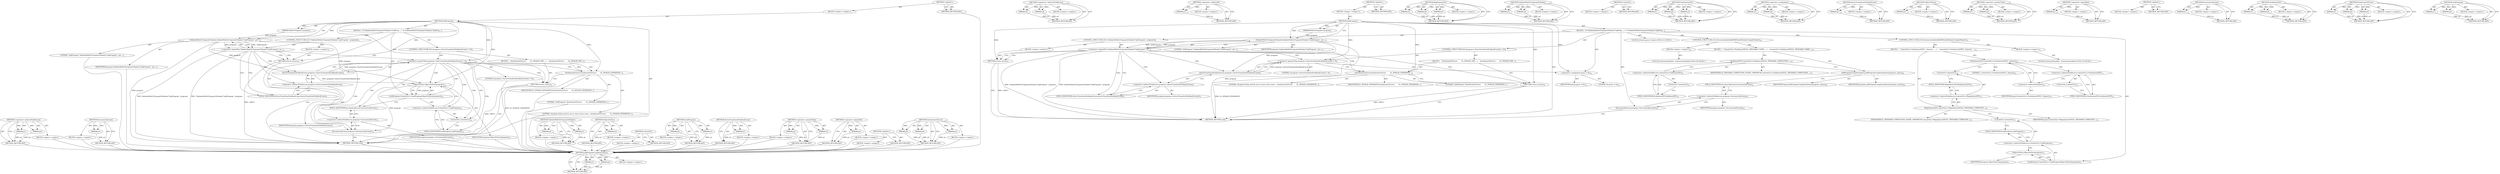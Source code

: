 digraph "LinkProgram" {
vulnerable_82 [label=<(METHOD,&lt;operator&gt;.indirectFieldAccess)>];
vulnerable_83 [label=<(PARAM,p1)>];
vulnerable_84 [label=<(PARAM,p2)>];
vulnerable_85 [label=<(BLOCK,&lt;empty&gt;,&lt;empty&gt;)>];
vulnerable_86 [label=<(METHOD_RETURN,ANY)>];
vulnerable_105 [label=<(METHOD,IncreaseLinkCount)>];
vulnerable_106 [label=<(PARAM,p1)>];
vulnerable_107 [label=<(BLOCK,&lt;empty&gt;,&lt;empty&gt;)>];
vulnerable_108 [label=<(METHOD_RETURN,ANY)>];
vulnerable_6 [label=<(METHOD,&lt;global&gt;)<SUB>1</SUB>>];
vulnerable_7 [label=<(BLOCK,&lt;empty&gt;,&lt;empty&gt;)<SUB>1</SUB>>];
vulnerable_8 [label=<(METHOD,linkProgram)<SUB>1</SUB>>];
vulnerable_9 [label=<(PARAM,WebGLProgram* program)<SUB>1</SUB>>];
vulnerable_10 [label=<(BLOCK,{
  if (!ValidateWebGLProgramOrShader(&quot;linkProg...,{
  if (!ValidateWebGLProgramOrShader(&quot;linkProg...)<SUB>1</SUB>>];
vulnerable_11 [label=<(CONTROL_STRUCTURE,IF,if (!ValidateWebGLProgramOrShader(&quot;linkProgram&quot;, program)))<SUB>2</SUB>>];
vulnerable_12 [label=<(&lt;operator&gt;.logicalNot,!ValidateWebGLProgramOrShader(&quot;linkProgram&quot;, pr...)<SUB>2</SUB>>];
vulnerable_13 [label=<(ValidateWebGLProgramOrShader,ValidateWebGLProgramOrShader(&quot;linkProgram&quot;, pro...)<SUB>2</SUB>>];
vulnerable_14 [label=<(LITERAL,&quot;linkProgram&quot;,ValidateWebGLProgramOrShader(&quot;linkProgram&quot;, pro...)<SUB>2</SUB>>];
vulnerable_15 [label=<(IDENTIFIER,program,ValidateWebGLProgramOrShader(&quot;linkProgram&quot;, pro...)<SUB>2</SUB>>];
vulnerable_16 [label=<(BLOCK,&lt;empty&gt;,&lt;empty&gt;)<SUB>3</SUB>>];
vulnerable_17 [label=<(RETURN,return;,return;)<SUB>3</SUB>>];
vulnerable_18 [label=<(CONTROL_STRUCTURE,IF,if (program-&gt;ActiveTransformFeedbackCount() &gt; 0))<SUB>5</SUB>>];
vulnerable_19 [label=<(&lt;operator&gt;.greaterThan,program-&gt;ActiveTransformFeedbackCount() &gt; 0)<SUB>5</SUB>>];
vulnerable_20 [label=<(ActiveTransformFeedbackCount,program-&gt;ActiveTransformFeedbackCount())<SUB>5</SUB>>];
vulnerable_21 [label=<(&lt;operator&gt;.indirectFieldAccess,program-&gt;ActiveTransformFeedbackCount)<SUB>5</SUB>>];
vulnerable_22 [label=<(IDENTIFIER,program,program-&gt;ActiveTransformFeedbackCount())<SUB>5</SUB>>];
vulnerable_23 [label=<(FIELD_IDENTIFIER,ActiveTransformFeedbackCount,ActiveTransformFeedbackCount)<SUB>5</SUB>>];
vulnerable_24 [label=<(LITERAL,0,program-&gt;ActiveTransformFeedbackCount() &gt; 0)<SUB>5</SUB>>];
vulnerable_25 [label=<(BLOCK,{
    SynthesizeGLError(
        GL_INVALID_OPE...,{
    SynthesizeGLError(
        GL_INVALID_OPE...)<SUB>5</SUB>>];
vulnerable_26 [label=<(SynthesizeGLError,SynthesizeGLError(
        GL_INVALID_OPERATION...)<SUB>6</SUB>>];
vulnerable_27 [label=<(IDENTIFIER,GL_INVALID_OPERATION,SynthesizeGLError(
        GL_INVALID_OPERATION...)<SUB>7</SUB>>];
vulnerable_28 [label=<(LITERAL,&quot;linkProgram&quot;,SynthesizeGLError(
        GL_INVALID_OPERATION...)<SUB>7</SUB>>];
vulnerable_29 [label=<(LITERAL,&quot;program being used by one or more active trans...,SynthesizeGLError(
        GL_INVALID_OPERATION...)<SUB>8</SUB>>];
vulnerable_30 [label=<(RETURN,return;,return;)<SUB>9</SUB>>];
vulnerable_31 [label=<(LinkProgram,ContextGL()-&gt;LinkProgram(ObjectOrZero(program)))<SUB>12</SUB>>];
vulnerable_32 [label=<(&lt;operator&gt;.indirectFieldAccess,ContextGL()-&gt;LinkProgram)<SUB>12</SUB>>];
vulnerable_33 [label=<(ContextGL,ContextGL())<SUB>12</SUB>>];
vulnerable_34 [label=<(FIELD_IDENTIFIER,LinkProgram,LinkProgram)<SUB>12</SUB>>];
vulnerable_35 [label=<(ObjectOrZero,ObjectOrZero(program))<SUB>12</SUB>>];
vulnerable_36 [label=<(IDENTIFIER,program,ObjectOrZero(program))<SUB>12</SUB>>];
vulnerable_37 [label=<(IncreaseLinkCount,program-&gt;IncreaseLinkCount())<SUB>13</SUB>>];
vulnerable_38 [label=<(&lt;operator&gt;.indirectFieldAccess,program-&gt;IncreaseLinkCount)<SUB>13</SUB>>];
vulnerable_39 [label=<(IDENTIFIER,program,program-&gt;IncreaseLinkCount())<SUB>13</SUB>>];
vulnerable_40 [label=<(FIELD_IDENTIFIER,IncreaseLinkCount,IncreaseLinkCount)<SUB>13</SUB>>];
vulnerable_41 [label=<(METHOD_RETURN,void)<SUB>1</SUB>>];
vulnerable_43 [label=<(METHOD_RETURN,ANY)<SUB>1</SUB>>];
vulnerable_68 [label=<(METHOD,ValidateWebGLProgramOrShader)>];
vulnerable_69 [label=<(PARAM,p1)>];
vulnerable_70 [label=<(PARAM,p2)>];
vulnerable_71 [label=<(BLOCK,&lt;empty&gt;,&lt;empty&gt;)>];
vulnerable_72 [label=<(METHOD_RETURN,ANY)>];
vulnerable_101 [label=<(METHOD,ObjectOrZero)>];
vulnerable_102 [label=<(PARAM,p1)>];
vulnerable_103 [label=<(BLOCK,&lt;empty&gt;,&lt;empty&gt;)>];
vulnerable_104 [label=<(METHOD_RETURN,ANY)>];
vulnerable_98 [label=<(METHOD,ContextGL)>];
vulnerable_99 [label=<(BLOCK,&lt;empty&gt;,&lt;empty&gt;)>];
vulnerable_100 [label=<(METHOD_RETURN,ANY)>];
vulnerable_93 [label=<(METHOD,LinkProgram)>];
vulnerable_94 [label=<(PARAM,p1)>];
vulnerable_95 [label=<(PARAM,p2)>];
vulnerable_96 [label=<(BLOCK,&lt;empty&gt;,&lt;empty&gt;)>];
vulnerable_97 [label=<(METHOD_RETURN,ANY)>];
vulnerable_78 [label=<(METHOD,ActiveTransformFeedbackCount)>];
vulnerable_79 [label=<(PARAM,p1)>];
vulnerable_80 [label=<(BLOCK,&lt;empty&gt;,&lt;empty&gt;)>];
vulnerable_81 [label=<(METHOD_RETURN,ANY)>];
vulnerable_73 [label=<(METHOD,&lt;operator&gt;.greaterThan)>];
vulnerable_74 [label=<(PARAM,p1)>];
vulnerable_75 [label=<(PARAM,p2)>];
vulnerable_76 [label=<(BLOCK,&lt;empty&gt;,&lt;empty&gt;)>];
vulnerable_77 [label=<(METHOD_RETURN,ANY)>];
vulnerable_64 [label=<(METHOD,&lt;operator&gt;.logicalNot)>];
vulnerable_65 [label=<(PARAM,p1)>];
vulnerable_66 [label=<(BLOCK,&lt;empty&gt;,&lt;empty&gt;)>];
vulnerable_67 [label=<(METHOD_RETURN,ANY)>];
vulnerable_58 [label=<(METHOD,&lt;global&gt;)<SUB>1</SUB>>];
vulnerable_59 [label=<(BLOCK,&lt;empty&gt;,&lt;empty&gt;)>];
vulnerable_60 [label=<(METHOD_RETURN,ANY)>];
vulnerable_87 [label=<(METHOD,SynthesizeGLError)>];
vulnerable_88 [label=<(PARAM,p1)>];
vulnerable_89 [label=<(PARAM,p2)>];
vulnerable_90 [label=<(PARAM,p3)>];
vulnerable_91 [label=<(BLOCK,&lt;empty&gt;,&lt;empty&gt;)>];
vulnerable_92 [label=<(METHOD_RETURN,ANY)>];
fixed_170 [label=<(METHOD,addProgramCompletionQuery)>];
fixed_171 [label=<(PARAM,p1)>];
fixed_172 [label=<(PARAM,p2)>];
fixed_173 [label=<(BLOCK,&lt;empty&gt;,&lt;empty&gt;)>];
fixed_174 [label=<(METHOD_RETURN,ANY)>];
fixed_121 [label=<(METHOD,&lt;operator&gt;.indirectFieldAccess)>];
fixed_122 [label=<(PARAM,p1)>];
fixed_123 [label=<(PARAM,p2)>];
fixed_124 [label=<(BLOCK,&lt;empty&gt;,&lt;empty&gt;)>];
fixed_125 [label=<(METHOD_RETURN,ANY)>];
fixed_146 [label=<(METHOD,&lt;operator&gt;.addressOf)>];
fixed_147 [label=<(PARAM,p1)>];
fixed_148 [label=<(BLOCK,&lt;empty&gt;,&lt;empty&gt;)>];
fixed_149 [label=<(METHOD_RETURN,ANY)>];
fixed_6 [label=<(METHOD,&lt;global&gt;)<SUB>1</SUB>>];
fixed_7 [label=<(BLOCK,&lt;empty&gt;,&lt;empty&gt;)<SUB>1</SUB>>];
fixed_8 [label=<(METHOD,linkProgram)<SUB>1</SUB>>];
fixed_9 [label=<(PARAM,WebGLProgram* program)<SUB>1</SUB>>];
fixed_10 [label=<(BLOCK,{
  if (!ValidateWebGLProgramOrShader(&quot;linkProg...,{
  if (!ValidateWebGLProgramOrShader(&quot;linkProg...)<SUB>1</SUB>>];
fixed_11 [label=<(CONTROL_STRUCTURE,IF,if (!ValidateWebGLProgramOrShader(&quot;linkProgram&quot;, program)))<SUB>2</SUB>>];
fixed_12 [label=<(&lt;operator&gt;.logicalNot,!ValidateWebGLProgramOrShader(&quot;linkProgram&quot;, pr...)<SUB>2</SUB>>];
fixed_13 [label=<(ValidateWebGLProgramOrShader,ValidateWebGLProgramOrShader(&quot;linkProgram&quot;, pro...)<SUB>2</SUB>>];
fixed_14 [label=<(LITERAL,&quot;linkProgram&quot;,ValidateWebGLProgramOrShader(&quot;linkProgram&quot;, pro...)<SUB>2</SUB>>];
fixed_15 [label=<(IDENTIFIER,program,ValidateWebGLProgramOrShader(&quot;linkProgram&quot;, pro...)<SUB>2</SUB>>];
fixed_16 [label=<(BLOCK,&lt;empty&gt;,&lt;empty&gt;)<SUB>3</SUB>>];
fixed_17 [label=<(RETURN,return;,return;)<SUB>3</SUB>>];
fixed_18 [label=<(CONTROL_STRUCTURE,IF,if (program-&gt;ActiveTransformFeedbackCount() &gt; 0))<SUB>5</SUB>>];
fixed_19 [label=<(&lt;operator&gt;.greaterThan,program-&gt;ActiveTransformFeedbackCount() &gt; 0)<SUB>5</SUB>>];
fixed_20 [label=<(ActiveTransformFeedbackCount,program-&gt;ActiveTransformFeedbackCount())<SUB>5</SUB>>];
fixed_21 [label=<(&lt;operator&gt;.indirectFieldAccess,program-&gt;ActiveTransformFeedbackCount)<SUB>5</SUB>>];
fixed_22 [label=<(IDENTIFIER,program,program-&gt;ActiveTransformFeedbackCount())<SUB>5</SUB>>];
fixed_23 [label=<(FIELD_IDENTIFIER,ActiveTransformFeedbackCount,ActiveTransformFeedbackCount)<SUB>5</SUB>>];
fixed_24 [label=<(LITERAL,0,program-&gt;ActiveTransformFeedbackCount() &gt; 0)<SUB>5</SUB>>];
fixed_25 [label=<(BLOCK,{
    SynthesizeGLError(
        GL_INVALID_OPE...,{
    SynthesizeGLError(
        GL_INVALID_OPE...)<SUB>5</SUB>>];
fixed_26 [label=<(SynthesizeGLError,SynthesizeGLError(
        GL_INVALID_OPERATION...)<SUB>6</SUB>>];
fixed_27 [label=<(IDENTIFIER,GL_INVALID_OPERATION,SynthesizeGLError(
        GL_INVALID_OPERATION...)<SUB>7</SUB>>];
fixed_28 [label=<(LITERAL,&quot;linkProgram&quot;,SynthesizeGLError(
        GL_INVALID_OPERATION...)<SUB>7</SUB>>];
fixed_29 [label=<(LITERAL,&quot;program being used by one or more active trans...,SynthesizeGLError(
        GL_INVALID_OPERATION...)<SUB>8</SUB>>];
fixed_30 [label=<(RETURN,return;,return;)<SUB>9</SUB>>];
fixed_31 [label="<(LOCAL,GLuint query: GLuint)<SUB>12</SUB>>"];
fixed_32 [label=<(&lt;operator&gt;.assignment,query = 0u)<SUB>12</SUB>>];
fixed_33 [label=<(IDENTIFIER,query,query = 0u)<SUB>12</SUB>>];
fixed_34 [label=<(LITERAL,0u,query = 0u)<SUB>12</SUB>>];
fixed_35 [label=<(CONTROL_STRUCTURE,IF,if (ExtensionEnabled(kKHRParallelShaderCompileName)))<SUB>13</SUB>>];
fixed_36 [label=<(BLOCK,&lt;empty&gt;,&lt;empty&gt;)<SUB>13</SUB>>];
fixed_37 [label="<(LOCAL,ExtensionEnabled : ExtensionEnabled)<SUB>13</SUB>>"];
fixed_38 [label=<(BLOCK,{
    ContextGL()-&gt;GenQueriesEXT(1, &amp;query);
  ...,{
    ContextGL()-&gt;GenQueriesEXT(1, &amp;query);
  ...)<SUB>13</SUB>>];
fixed_39 [label=<(GenQueriesEXT,ContextGL()-&gt;GenQueriesEXT(1, &amp;query))<SUB>14</SUB>>];
fixed_40 [label=<(&lt;operator&gt;.indirectFieldAccess,ContextGL()-&gt;GenQueriesEXT)<SUB>14</SUB>>];
fixed_41 [label=<(ContextGL,ContextGL())<SUB>14</SUB>>];
fixed_42 [label=<(FIELD_IDENTIFIER,GenQueriesEXT,GenQueriesEXT)<SUB>14</SUB>>];
fixed_43 [label=<(LITERAL,1,ContextGL()-&gt;GenQueriesEXT(1, &amp;query))<SUB>14</SUB>>];
fixed_44 [label=<(&lt;operator&gt;.addressOf,&amp;query)<SUB>14</SUB>>];
fixed_45 [label=<(IDENTIFIER,query,ContextGL()-&gt;GenQueriesEXT(1, &amp;query))<SUB>14</SUB>>];
fixed_46 [label=<(BeginQueryEXT,ContextGL()-&gt;BeginQueryEXT(GL_PROGRAM_COMPLETIO...)<SUB>15</SUB>>];
fixed_47 [label=<(&lt;operator&gt;.indirectFieldAccess,ContextGL()-&gt;BeginQueryEXT)<SUB>15</SUB>>];
fixed_48 [label=<(ContextGL,ContextGL())<SUB>15</SUB>>];
fixed_49 [label=<(FIELD_IDENTIFIER,BeginQueryEXT,BeginQueryEXT)<SUB>15</SUB>>];
fixed_50 [label=<(IDENTIFIER,GL_PROGRAM_COMPLETION_QUERY_CHROMIUM,ContextGL()-&gt;BeginQueryEXT(GL_PROGRAM_COMPLETIO...)<SUB>15</SUB>>];
fixed_51 [label=<(IDENTIFIER,query,ContextGL()-&gt;BeginQueryEXT(GL_PROGRAM_COMPLETIO...)<SUB>15</SUB>>];
fixed_52 [label=<(LinkProgram,ContextGL()-&gt;LinkProgram(ObjectOrZero(program)))<SUB>17</SUB>>];
fixed_53 [label=<(&lt;operator&gt;.indirectFieldAccess,ContextGL()-&gt;LinkProgram)<SUB>17</SUB>>];
fixed_54 [label=<(ContextGL,ContextGL())<SUB>17</SUB>>];
fixed_55 [label=<(FIELD_IDENTIFIER,LinkProgram,LinkProgram)<SUB>17</SUB>>];
fixed_56 [label=<(ObjectOrZero,ObjectOrZero(program))<SUB>17</SUB>>];
fixed_57 [label=<(IDENTIFIER,program,ObjectOrZero(program))<SUB>17</SUB>>];
fixed_58 [label=<(CONTROL_STRUCTURE,IF,if (ExtensionEnabled(kKHRParallelShaderCompileName)))<SUB>18</SUB>>];
fixed_59 [label=<(BLOCK,&lt;empty&gt;,&lt;empty&gt;)<SUB>18</SUB>>];
fixed_60 [label="<(LOCAL,ExtensionEnabled : ExtensionEnabled)<SUB>18</SUB>>"];
fixed_61 [label=<(BLOCK,{
    ContextGL()-&gt;EndQueryEXT(GL_PROGRAM_COMPL...,{
    ContextGL()-&gt;EndQueryEXT(GL_PROGRAM_COMPL...)<SUB>18</SUB>>];
fixed_62 [label=<(EndQueryEXT,ContextGL()-&gt;EndQueryEXT(GL_PROGRAM_COMPLETION_...)<SUB>19</SUB>>];
fixed_63 [label=<(&lt;operator&gt;.indirectFieldAccess,ContextGL()-&gt;EndQueryEXT)<SUB>19</SUB>>];
fixed_64 [label=<(ContextGL,ContextGL())<SUB>19</SUB>>];
fixed_65 [label=<(FIELD_IDENTIFIER,EndQueryEXT,EndQueryEXT)<SUB>19</SUB>>];
fixed_66 [label=<(IDENTIFIER,GL_PROGRAM_COMPLETION_QUERY_CHROMIUM,ContextGL()-&gt;EndQueryEXT(GL_PROGRAM_COMPLETION_...)<SUB>19</SUB>>];
fixed_67 [label=<(addProgramCompletionQuery,addProgramCompletionQuery(program, query))<SUB>20</SUB>>];
fixed_68 [label=<(IDENTIFIER,program,addProgramCompletionQuery(program, query))<SUB>20</SUB>>];
fixed_69 [label=<(IDENTIFIER,query,addProgramCompletionQuery(program, query))<SUB>20</SUB>>];
fixed_70 [label=<(IncreaseLinkCount,program-&gt;IncreaseLinkCount())<SUB>23</SUB>>];
fixed_71 [label=<(&lt;operator&gt;.indirectFieldAccess,program-&gt;IncreaseLinkCount)<SUB>23</SUB>>];
fixed_72 [label=<(IDENTIFIER,program,program-&gt;IncreaseLinkCount())<SUB>23</SUB>>];
fixed_73 [label=<(FIELD_IDENTIFIER,IncreaseLinkCount,IncreaseLinkCount)<SUB>23</SUB>>];
fixed_74 [label=<(METHOD_RETURN,void)<SUB>1</SUB>>];
fixed_76 [label=<(METHOD_RETURN,ANY)<SUB>1</SUB>>];
fixed_150 [label=<(METHOD,BeginQueryEXT)>];
fixed_151 [label=<(PARAM,p1)>];
fixed_152 [label=<(PARAM,p2)>];
fixed_153 [label=<(PARAM,p3)>];
fixed_154 [label=<(BLOCK,&lt;empty&gt;,&lt;empty&gt;)>];
fixed_155 [label=<(METHOD_RETURN,ANY)>];
fixed_107 [label=<(METHOD,ValidateWebGLProgramOrShader)>];
fixed_108 [label=<(PARAM,p1)>];
fixed_109 [label=<(PARAM,p2)>];
fixed_110 [label=<(BLOCK,&lt;empty&gt;,&lt;empty&gt;)>];
fixed_111 [label=<(METHOD_RETURN,ANY)>];
fixed_143 [label=<(METHOD,ContextGL)>];
fixed_144 [label=<(BLOCK,&lt;empty&gt;,&lt;empty&gt;)>];
fixed_145 [label=<(METHOD_RETURN,ANY)>];
fixed_137 [label=<(METHOD,GenQueriesEXT)>];
fixed_138 [label=<(PARAM,p1)>];
fixed_139 [label=<(PARAM,p2)>];
fixed_140 [label=<(PARAM,p3)>];
fixed_141 [label=<(BLOCK,&lt;empty&gt;,&lt;empty&gt;)>];
fixed_142 [label=<(METHOD_RETURN,ANY)>];
fixed_132 [label=<(METHOD,&lt;operator&gt;.assignment)>];
fixed_133 [label=<(PARAM,p1)>];
fixed_134 [label=<(PARAM,p2)>];
fixed_135 [label=<(BLOCK,&lt;empty&gt;,&lt;empty&gt;)>];
fixed_136 [label=<(METHOD_RETURN,ANY)>];
fixed_117 [label=<(METHOD,ActiveTransformFeedbackCount)>];
fixed_118 [label=<(PARAM,p1)>];
fixed_119 [label=<(BLOCK,&lt;empty&gt;,&lt;empty&gt;)>];
fixed_120 [label=<(METHOD_RETURN,ANY)>];
fixed_161 [label=<(METHOD,ObjectOrZero)>];
fixed_162 [label=<(PARAM,p1)>];
fixed_163 [label=<(BLOCK,&lt;empty&gt;,&lt;empty&gt;)>];
fixed_164 [label=<(METHOD_RETURN,ANY)>];
fixed_112 [label=<(METHOD,&lt;operator&gt;.greaterThan)>];
fixed_113 [label=<(PARAM,p1)>];
fixed_114 [label=<(PARAM,p2)>];
fixed_115 [label=<(BLOCK,&lt;empty&gt;,&lt;empty&gt;)>];
fixed_116 [label=<(METHOD_RETURN,ANY)>];
fixed_103 [label=<(METHOD,&lt;operator&gt;.logicalNot)>];
fixed_104 [label=<(PARAM,p1)>];
fixed_105 [label=<(BLOCK,&lt;empty&gt;,&lt;empty&gt;)>];
fixed_106 [label=<(METHOD_RETURN,ANY)>];
fixed_97 [label=<(METHOD,&lt;global&gt;)<SUB>1</SUB>>];
fixed_98 [label=<(BLOCK,&lt;empty&gt;,&lt;empty&gt;)>];
fixed_99 [label=<(METHOD_RETURN,ANY)>];
fixed_175 [label=<(METHOD,IncreaseLinkCount)>];
fixed_176 [label=<(PARAM,p1)>];
fixed_177 [label=<(BLOCK,&lt;empty&gt;,&lt;empty&gt;)>];
fixed_178 [label=<(METHOD_RETURN,ANY)>];
fixed_165 [label=<(METHOD,EndQueryEXT)>];
fixed_166 [label=<(PARAM,p1)>];
fixed_167 [label=<(PARAM,p2)>];
fixed_168 [label=<(BLOCK,&lt;empty&gt;,&lt;empty&gt;)>];
fixed_169 [label=<(METHOD_RETURN,ANY)>];
fixed_126 [label=<(METHOD,SynthesizeGLError)>];
fixed_127 [label=<(PARAM,p1)>];
fixed_128 [label=<(PARAM,p2)>];
fixed_129 [label=<(PARAM,p3)>];
fixed_130 [label=<(BLOCK,&lt;empty&gt;,&lt;empty&gt;)>];
fixed_131 [label=<(METHOD_RETURN,ANY)>];
fixed_156 [label=<(METHOD,LinkProgram)>];
fixed_157 [label=<(PARAM,p1)>];
fixed_158 [label=<(PARAM,p2)>];
fixed_159 [label=<(BLOCK,&lt;empty&gt;,&lt;empty&gt;)>];
fixed_160 [label=<(METHOD_RETURN,ANY)>];
vulnerable_82 -> vulnerable_83  [key=0, label="AST: "];
vulnerable_82 -> vulnerable_83  [key=1, label="DDG: "];
vulnerable_82 -> vulnerable_85  [key=0, label="AST: "];
vulnerable_82 -> vulnerable_84  [key=0, label="AST: "];
vulnerable_82 -> vulnerable_84  [key=1, label="DDG: "];
vulnerable_82 -> vulnerable_86  [key=0, label="AST: "];
vulnerable_82 -> vulnerable_86  [key=1, label="CFG: "];
vulnerable_83 -> vulnerable_86  [key=0, label="DDG: p1"];
vulnerable_84 -> vulnerable_86  [key=0, label="DDG: p2"];
vulnerable_85 -> fixed_170  [key=0];
vulnerable_86 -> fixed_170  [key=0];
vulnerable_105 -> vulnerable_106  [key=0, label="AST: "];
vulnerable_105 -> vulnerable_106  [key=1, label="DDG: "];
vulnerable_105 -> vulnerable_107  [key=0, label="AST: "];
vulnerable_105 -> vulnerable_108  [key=0, label="AST: "];
vulnerable_105 -> vulnerable_108  [key=1, label="CFG: "];
vulnerable_106 -> vulnerable_108  [key=0, label="DDG: p1"];
vulnerable_107 -> fixed_170  [key=0];
vulnerable_108 -> fixed_170  [key=0];
vulnerable_6 -> vulnerable_7  [key=0, label="AST: "];
vulnerable_6 -> vulnerable_43  [key=0, label="AST: "];
vulnerable_6 -> vulnerable_43  [key=1, label="CFG: "];
vulnerable_7 -> vulnerable_8  [key=0, label="AST: "];
vulnerable_8 -> vulnerable_9  [key=0, label="AST: "];
vulnerable_8 -> vulnerable_9  [key=1, label="DDG: "];
vulnerable_8 -> vulnerable_10  [key=0, label="AST: "];
vulnerable_8 -> vulnerable_41  [key=0, label="AST: "];
vulnerable_8 -> vulnerable_13  [key=0, label="CFG: "];
vulnerable_8 -> vulnerable_13  [key=1, label="DDG: "];
vulnerable_8 -> vulnerable_17  [key=0, label="DDG: "];
vulnerable_8 -> vulnerable_19  [key=0, label="DDG: "];
vulnerable_8 -> vulnerable_30  [key=0, label="DDG: "];
vulnerable_8 -> vulnerable_35  [key=0, label="DDG: "];
vulnerable_8 -> vulnerable_26  [key=0, label="DDG: "];
vulnerable_9 -> vulnerable_13  [key=0, label="DDG: program"];
vulnerable_10 -> vulnerable_11  [key=0, label="AST: "];
vulnerable_10 -> vulnerable_18  [key=0, label="AST: "];
vulnerable_10 -> vulnerable_31  [key=0, label="AST: "];
vulnerable_10 -> vulnerable_37  [key=0, label="AST: "];
vulnerable_11 -> vulnerable_12  [key=0, label="AST: "];
vulnerable_11 -> vulnerable_16  [key=0, label="AST: "];
vulnerable_12 -> vulnerable_13  [key=0, label="AST: "];
vulnerable_12 -> vulnerable_17  [key=0, label="CFG: "];
vulnerable_12 -> vulnerable_17  [key=1, label="CDG: "];
vulnerable_12 -> vulnerable_23  [key=0, label="CFG: "];
vulnerable_12 -> vulnerable_23  [key=1, label="CDG: "];
vulnerable_12 -> vulnerable_41  [key=0, label="DDG: ValidateWebGLProgramOrShader(&quot;linkProgram&quot;, program)"];
vulnerable_12 -> vulnerable_41  [key=1, label="DDG: !ValidateWebGLProgramOrShader(&quot;linkProgram&quot;, program)"];
vulnerable_12 -> vulnerable_21  [key=0, label="CDG: "];
vulnerable_12 -> vulnerable_19  [key=0, label="CDG: "];
vulnerable_12 -> vulnerable_20  [key=0, label="CDG: "];
vulnerable_13 -> vulnerable_14  [key=0, label="AST: "];
vulnerable_13 -> vulnerable_15  [key=0, label="AST: "];
vulnerable_13 -> vulnerable_12  [key=0, label="CFG: "];
vulnerable_13 -> vulnerable_12  [key=1, label="DDG: &quot;linkProgram&quot;"];
vulnerable_13 -> vulnerable_12  [key=2, label="DDG: program"];
vulnerable_13 -> vulnerable_41  [key=0, label="DDG: program"];
vulnerable_13 -> vulnerable_35  [key=0, label="DDG: program"];
vulnerable_13 -> vulnerable_20  [key=0, label="DDG: program"];
vulnerable_14 -> fixed_170  [key=0];
vulnerable_15 -> fixed_170  [key=0];
vulnerable_16 -> vulnerable_17  [key=0, label="AST: "];
vulnerable_17 -> vulnerable_41  [key=0, label="CFG: "];
vulnerable_17 -> vulnerable_41  [key=1, label="DDG: &lt;RET&gt;"];
vulnerable_18 -> vulnerable_19  [key=0, label="AST: "];
vulnerable_18 -> vulnerable_25  [key=0, label="AST: "];
vulnerable_19 -> vulnerable_20  [key=0, label="AST: "];
vulnerable_19 -> vulnerable_24  [key=0, label="AST: "];
vulnerable_19 -> vulnerable_33  [key=0, label="CFG: "];
vulnerable_19 -> vulnerable_33  [key=1, label="CDG: "];
vulnerable_19 -> vulnerable_26  [key=0, label="CFG: "];
vulnerable_19 -> vulnerable_26  [key=1, label="CDG: "];
vulnerable_19 -> vulnerable_40  [key=0, label="CDG: "];
vulnerable_19 -> vulnerable_30  [key=0, label="CDG: "];
vulnerable_19 -> vulnerable_34  [key=0, label="CDG: "];
vulnerable_19 -> vulnerable_32  [key=0, label="CDG: "];
vulnerable_19 -> vulnerable_35  [key=0, label="CDG: "];
vulnerable_19 -> vulnerable_37  [key=0, label="CDG: "];
vulnerable_19 -> vulnerable_38  [key=0, label="CDG: "];
vulnerable_19 -> vulnerable_31  [key=0, label="CDG: "];
vulnerable_20 -> vulnerable_21  [key=0, label="AST: "];
vulnerable_20 -> vulnerable_19  [key=0, label="CFG: "];
vulnerable_20 -> vulnerable_19  [key=1, label="DDG: program-&gt;ActiveTransformFeedbackCount"];
vulnerable_20 -> vulnerable_35  [key=0, label="DDG: program-&gt;ActiveTransformFeedbackCount"];
vulnerable_21 -> vulnerable_22  [key=0, label="AST: "];
vulnerable_21 -> vulnerable_23  [key=0, label="AST: "];
vulnerable_21 -> vulnerable_20  [key=0, label="CFG: "];
vulnerable_22 -> fixed_170  [key=0];
vulnerable_23 -> vulnerable_21  [key=0, label="CFG: "];
vulnerable_24 -> fixed_170  [key=0];
vulnerable_25 -> vulnerable_26  [key=0, label="AST: "];
vulnerable_25 -> vulnerable_30  [key=0, label="AST: "];
vulnerable_26 -> vulnerable_27  [key=0, label="AST: "];
vulnerable_26 -> vulnerable_28  [key=0, label="AST: "];
vulnerable_26 -> vulnerable_29  [key=0, label="AST: "];
vulnerable_26 -> vulnerable_30  [key=0, label="CFG: "];
vulnerable_26 -> vulnerable_41  [key=0, label="DDG: GL_INVALID_OPERATION"];
vulnerable_27 -> fixed_170  [key=0];
vulnerable_28 -> fixed_170  [key=0];
vulnerable_29 -> fixed_170  [key=0];
vulnerable_30 -> vulnerable_41  [key=0, label="CFG: "];
vulnerable_30 -> vulnerable_41  [key=1, label="DDG: &lt;RET&gt;"];
vulnerable_31 -> vulnerable_32  [key=0, label="AST: "];
vulnerable_31 -> vulnerable_35  [key=0, label="AST: "];
vulnerable_31 -> vulnerable_40  [key=0, label="CFG: "];
vulnerable_32 -> vulnerable_33  [key=0, label="AST: "];
vulnerable_32 -> vulnerable_34  [key=0, label="AST: "];
vulnerable_32 -> vulnerable_35  [key=0, label="CFG: "];
vulnerable_33 -> vulnerable_34  [key=0, label="CFG: "];
vulnerable_34 -> vulnerable_32  [key=0, label="CFG: "];
vulnerable_35 -> vulnerable_36  [key=0, label="AST: "];
vulnerable_35 -> vulnerable_31  [key=0, label="CFG: "];
vulnerable_35 -> vulnerable_31  [key=1, label="DDG: program"];
vulnerable_35 -> vulnerable_37  [key=0, label="DDG: program"];
vulnerable_36 -> fixed_170  [key=0];
vulnerable_37 -> vulnerable_38  [key=0, label="AST: "];
vulnerable_37 -> vulnerable_41  [key=0, label="CFG: "];
vulnerable_38 -> vulnerable_39  [key=0, label="AST: "];
vulnerable_38 -> vulnerable_40  [key=0, label="AST: "];
vulnerable_38 -> vulnerable_37  [key=0, label="CFG: "];
vulnerable_39 -> fixed_170  [key=0];
vulnerable_40 -> vulnerable_38  [key=0, label="CFG: "];
vulnerable_41 -> fixed_170  [key=0];
vulnerable_43 -> fixed_170  [key=0];
vulnerable_68 -> vulnerable_69  [key=0, label="AST: "];
vulnerable_68 -> vulnerable_69  [key=1, label="DDG: "];
vulnerable_68 -> vulnerable_71  [key=0, label="AST: "];
vulnerable_68 -> vulnerable_70  [key=0, label="AST: "];
vulnerable_68 -> vulnerable_70  [key=1, label="DDG: "];
vulnerable_68 -> vulnerable_72  [key=0, label="AST: "];
vulnerable_68 -> vulnerable_72  [key=1, label="CFG: "];
vulnerable_69 -> vulnerable_72  [key=0, label="DDG: p1"];
vulnerable_70 -> vulnerable_72  [key=0, label="DDG: p2"];
vulnerable_71 -> fixed_170  [key=0];
vulnerable_72 -> fixed_170  [key=0];
vulnerable_101 -> vulnerable_102  [key=0, label="AST: "];
vulnerable_101 -> vulnerable_102  [key=1, label="DDG: "];
vulnerable_101 -> vulnerable_103  [key=0, label="AST: "];
vulnerable_101 -> vulnerable_104  [key=0, label="AST: "];
vulnerable_101 -> vulnerable_104  [key=1, label="CFG: "];
vulnerable_102 -> vulnerable_104  [key=0, label="DDG: p1"];
vulnerable_103 -> fixed_170  [key=0];
vulnerable_104 -> fixed_170  [key=0];
vulnerable_98 -> vulnerable_99  [key=0, label="AST: "];
vulnerable_98 -> vulnerable_100  [key=0, label="AST: "];
vulnerable_98 -> vulnerable_100  [key=1, label="CFG: "];
vulnerable_99 -> fixed_170  [key=0];
vulnerable_100 -> fixed_170  [key=0];
vulnerable_93 -> vulnerable_94  [key=0, label="AST: "];
vulnerable_93 -> vulnerable_94  [key=1, label="DDG: "];
vulnerable_93 -> vulnerable_96  [key=0, label="AST: "];
vulnerable_93 -> vulnerable_95  [key=0, label="AST: "];
vulnerable_93 -> vulnerable_95  [key=1, label="DDG: "];
vulnerable_93 -> vulnerable_97  [key=0, label="AST: "];
vulnerable_93 -> vulnerable_97  [key=1, label="CFG: "];
vulnerable_94 -> vulnerable_97  [key=0, label="DDG: p1"];
vulnerable_95 -> vulnerable_97  [key=0, label="DDG: p2"];
vulnerable_96 -> fixed_170  [key=0];
vulnerable_97 -> fixed_170  [key=0];
vulnerable_78 -> vulnerable_79  [key=0, label="AST: "];
vulnerable_78 -> vulnerable_79  [key=1, label="DDG: "];
vulnerable_78 -> vulnerable_80  [key=0, label="AST: "];
vulnerable_78 -> vulnerable_81  [key=0, label="AST: "];
vulnerable_78 -> vulnerable_81  [key=1, label="CFG: "];
vulnerable_79 -> vulnerable_81  [key=0, label="DDG: p1"];
vulnerable_80 -> fixed_170  [key=0];
vulnerable_81 -> fixed_170  [key=0];
vulnerable_73 -> vulnerable_74  [key=0, label="AST: "];
vulnerable_73 -> vulnerable_74  [key=1, label="DDG: "];
vulnerable_73 -> vulnerable_76  [key=0, label="AST: "];
vulnerable_73 -> vulnerable_75  [key=0, label="AST: "];
vulnerable_73 -> vulnerable_75  [key=1, label="DDG: "];
vulnerable_73 -> vulnerable_77  [key=0, label="AST: "];
vulnerable_73 -> vulnerable_77  [key=1, label="CFG: "];
vulnerable_74 -> vulnerable_77  [key=0, label="DDG: p1"];
vulnerable_75 -> vulnerable_77  [key=0, label="DDG: p2"];
vulnerable_76 -> fixed_170  [key=0];
vulnerable_77 -> fixed_170  [key=0];
vulnerable_64 -> vulnerable_65  [key=0, label="AST: "];
vulnerable_64 -> vulnerable_65  [key=1, label="DDG: "];
vulnerable_64 -> vulnerable_66  [key=0, label="AST: "];
vulnerable_64 -> vulnerable_67  [key=0, label="AST: "];
vulnerable_64 -> vulnerable_67  [key=1, label="CFG: "];
vulnerable_65 -> vulnerable_67  [key=0, label="DDG: p1"];
vulnerable_66 -> fixed_170  [key=0];
vulnerable_67 -> fixed_170  [key=0];
vulnerable_58 -> vulnerable_59  [key=0, label="AST: "];
vulnerable_58 -> vulnerable_60  [key=0, label="AST: "];
vulnerable_58 -> vulnerable_60  [key=1, label="CFG: "];
vulnerable_59 -> fixed_170  [key=0];
vulnerable_60 -> fixed_170  [key=0];
vulnerable_87 -> vulnerable_88  [key=0, label="AST: "];
vulnerable_87 -> vulnerable_88  [key=1, label="DDG: "];
vulnerable_87 -> vulnerable_91  [key=0, label="AST: "];
vulnerable_87 -> vulnerable_89  [key=0, label="AST: "];
vulnerable_87 -> vulnerable_89  [key=1, label="DDG: "];
vulnerable_87 -> vulnerable_92  [key=0, label="AST: "];
vulnerable_87 -> vulnerable_92  [key=1, label="CFG: "];
vulnerable_87 -> vulnerable_90  [key=0, label="AST: "];
vulnerable_87 -> vulnerable_90  [key=1, label="DDG: "];
vulnerable_88 -> vulnerable_92  [key=0, label="DDG: p1"];
vulnerable_89 -> vulnerable_92  [key=0, label="DDG: p2"];
vulnerable_90 -> vulnerable_92  [key=0, label="DDG: p3"];
vulnerable_91 -> fixed_170  [key=0];
vulnerable_92 -> fixed_170  [key=0];
fixed_170 -> fixed_171  [key=0, label="AST: "];
fixed_170 -> fixed_171  [key=1, label="DDG: "];
fixed_170 -> fixed_173  [key=0, label="AST: "];
fixed_170 -> fixed_172  [key=0, label="AST: "];
fixed_170 -> fixed_172  [key=1, label="DDG: "];
fixed_170 -> fixed_174  [key=0, label="AST: "];
fixed_170 -> fixed_174  [key=1, label="CFG: "];
fixed_171 -> fixed_174  [key=0, label="DDG: p1"];
fixed_172 -> fixed_174  [key=0, label="DDG: p2"];
fixed_121 -> fixed_122  [key=0, label="AST: "];
fixed_121 -> fixed_122  [key=1, label="DDG: "];
fixed_121 -> fixed_124  [key=0, label="AST: "];
fixed_121 -> fixed_123  [key=0, label="AST: "];
fixed_121 -> fixed_123  [key=1, label="DDG: "];
fixed_121 -> fixed_125  [key=0, label="AST: "];
fixed_121 -> fixed_125  [key=1, label="CFG: "];
fixed_122 -> fixed_125  [key=0, label="DDG: p1"];
fixed_123 -> fixed_125  [key=0, label="DDG: p2"];
fixed_146 -> fixed_147  [key=0, label="AST: "];
fixed_146 -> fixed_147  [key=1, label="DDG: "];
fixed_146 -> fixed_148  [key=0, label="AST: "];
fixed_146 -> fixed_149  [key=0, label="AST: "];
fixed_146 -> fixed_149  [key=1, label="CFG: "];
fixed_147 -> fixed_149  [key=0, label="DDG: p1"];
fixed_6 -> fixed_7  [key=0, label="AST: "];
fixed_6 -> fixed_76  [key=0, label="AST: "];
fixed_6 -> fixed_76  [key=1, label="CFG: "];
fixed_7 -> fixed_8  [key=0, label="AST: "];
fixed_8 -> fixed_9  [key=0, label="AST: "];
fixed_8 -> fixed_9  [key=1, label="DDG: "];
fixed_8 -> fixed_10  [key=0, label="AST: "];
fixed_8 -> fixed_74  [key=0, label="AST: "];
fixed_8 -> fixed_13  [key=0, label="CFG: "];
fixed_8 -> fixed_13  [key=1, label="DDG: "];
fixed_8 -> fixed_32  [key=0, label="DDG: "];
fixed_8 -> fixed_17  [key=0, label="DDG: "];
fixed_8 -> fixed_19  [key=0, label="DDG: "];
fixed_8 -> fixed_30  [key=0, label="DDG: "];
fixed_8 -> fixed_26  [key=0, label="DDG: "];
fixed_9 -> fixed_13  [key=0, label="DDG: program"];
fixed_10 -> fixed_11  [key=0, label="AST: "];
fixed_10 -> fixed_18  [key=0, label="AST: "];
fixed_10 -> fixed_31  [key=0, label="AST: "];
fixed_10 -> fixed_32  [key=0, label="AST: "];
fixed_10 -> fixed_35  [key=0, label="AST: "];
fixed_10 -> fixed_52  [key=0, label="AST: "];
fixed_10 -> fixed_58  [key=0, label="AST: "];
fixed_10 -> fixed_70  [key=0, label="AST: "];
fixed_11 -> fixed_12  [key=0, label="AST: "];
fixed_11 -> fixed_16  [key=0, label="AST: "];
fixed_12 -> fixed_13  [key=0, label="AST: "];
fixed_12 -> fixed_17  [key=0, label="CFG: "];
fixed_12 -> fixed_17  [key=1, label="CDG: "];
fixed_12 -> fixed_23  [key=0, label="CFG: "];
fixed_12 -> fixed_23  [key=1, label="CDG: "];
fixed_12 -> fixed_74  [key=0, label="DDG: ValidateWebGLProgramOrShader(&quot;linkProgram&quot;, program)"];
fixed_12 -> fixed_74  [key=1, label="DDG: !ValidateWebGLProgramOrShader(&quot;linkProgram&quot;, program)"];
fixed_12 -> fixed_30  [key=0, label="CDG: "];
fixed_12 -> fixed_21  [key=0, label="CDG: "];
fixed_12 -> fixed_26  [key=0, label="CDG: "];
fixed_12 -> fixed_19  [key=0, label="CDG: "];
fixed_12 -> fixed_20  [key=0, label="CDG: "];
fixed_13 -> fixed_14  [key=0, label="AST: "];
fixed_13 -> fixed_15  [key=0, label="AST: "];
fixed_13 -> fixed_12  [key=0, label="CFG: "];
fixed_13 -> fixed_12  [key=1, label="DDG: &quot;linkProgram&quot;"];
fixed_13 -> fixed_12  [key=2, label="DDG: program"];
fixed_13 -> fixed_74  [key=0, label="DDG: program"];
fixed_13 -> fixed_20  [key=0, label="DDG: program"];
fixed_16 -> fixed_17  [key=0, label="AST: "];
fixed_17 -> fixed_74  [key=0, label="CFG: "];
fixed_17 -> fixed_74  [key=1, label="DDG: &lt;RET&gt;"];
fixed_18 -> fixed_19  [key=0, label="AST: "];
fixed_18 -> fixed_25  [key=0, label="AST: "];
fixed_19 -> fixed_20  [key=0, label="AST: "];
fixed_19 -> fixed_24  [key=0, label="AST: "];
fixed_19 -> fixed_26  [key=0, label="CFG: "];
fixed_19 -> fixed_32  [key=0, label="CFG: "];
fixed_20 -> fixed_21  [key=0, label="AST: "];
fixed_20 -> fixed_19  [key=0, label="CFG: "];
fixed_20 -> fixed_19  [key=1, label="DDG: program-&gt;ActiveTransformFeedbackCount"];
fixed_21 -> fixed_22  [key=0, label="AST: "];
fixed_21 -> fixed_23  [key=0, label="AST: "];
fixed_21 -> fixed_20  [key=0, label="CFG: "];
fixed_23 -> fixed_21  [key=0, label="CFG: "];
fixed_25 -> fixed_26  [key=0, label="AST: "];
fixed_25 -> fixed_30  [key=0, label="AST: "];
fixed_26 -> fixed_27  [key=0, label="AST: "];
fixed_26 -> fixed_28  [key=0, label="AST: "];
fixed_26 -> fixed_29  [key=0, label="AST: "];
fixed_26 -> fixed_30  [key=0, label="CFG: "];
fixed_26 -> fixed_74  [key=0, label="DDG: GL_INVALID_OPERATION"];
fixed_30 -> fixed_74  [key=0, label="CFG: "];
fixed_30 -> fixed_74  [key=1, label="DDG: &lt;RET&gt;"];
fixed_32 -> fixed_33  [key=0, label="AST: "];
fixed_32 -> fixed_34  [key=0, label="AST: "];
fixed_35 -> fixed_36  [key=0, label="AST: "];
fixed_35 -> fixed_38  [key=0, label="AST: "];
fixed_36 -> fixed_37  [key=0, label="AST: "];
fixed_38 -> fixed_39  [key=0, label="AST: "];
fixed_38 -> fixed_46  [key=0, label="AST: "];
fixed_39 -> fixed_40  [key=0, label="AST: "];
fixed_39 -> fixed_43  [key=0, label="AST: "];
fixed_39 -> fixed_44  [key=0, label="AST: "];
fixed_39 -> fixed_48  [key=0, label="CFG: "];
fixed_40 -> fixed_41  [key=0, label="AST: "];
fixed_40 -> fixed_42  [key=0, label="AST: "];
fixed_40 -> fixed_44  [key=0, label="CFG: "];
fixed_41 -> fixed_42  [key=0, label="CFG: "];
fixed_42 -> fixed_40  [key=0, label="CFG: "];
fixed_44 -> fixed_45  [key=0, label="AST: "];
fixed_44 -> fixed_39  [key=0, label="CFG: "];
fixed_46 -> fixed_47  [key=0, label="AST: "];
fixed_46 -> fixed_50  [key=0, label="AST: "];
fixed_46 -> fixed_51  [key=0, label="AST: "];
fixed_46 -> fixed_54  [key=0, label="CFG: "];
fixed_47 -> fixed_48  [key=0, label="AST: "];
fixed_47 -> fixed_49  [key=0, label="AST: "];
fixed_47 -> fixed_46  [key=0, label="CFG: "];
fixed_48 -> fixed_49  [key=0, label="CFG: "];
fixed_49 -> fixed_47  [key=0, label="CFG: "];
fixed_52 -> fixed_53  [key=0, label="AST: "];
fixed_52 -> fixed_56  [key=0, label="AST: "];
fixed_53 -> fixed_54  [key=0, label="AST: "];
fixed_53 -> fixed_55  [key=0, label="AST: "];
fixed_53 -> fixed_56  [key=0, label="CFG: "];
fixed_54 -> fixed_55  [key=0, label="CFG: "];
fixed_55 -> fixed_53  [key=0, label="CFG: "];
fixed_56 -> fixed_57  [key=0, label="AST: "];
fixed_56 -> fixed_52  [key=0, label="CFG: "];
fixed_58 -> fixed_59  [key=0, label="AST: "];
fixed_58 -> fixed_61  [key=0, label="AST: "];
fixed_59 -> fixed_60  [key=0, label="AST: "];
fixed_61 -> fixed_62  [key=0, label="AST: "];
fixed_61 -> fixed_67  [key=0, label="AST: "];
fixed_62 -> fixed_63  [key=0, label="AST: "];
fixed_62 -> fixed_66  [key=0, label="AST: "];
fixed_62 -> fixed_67  [key=0, label="CFG: "];
fixed_63 -> fixed_64  [key=0, label="AST: "];
fixed_63 -> fixed_65  [key=0, label="AST: "];
fixed_63 -> fixed_62  [key=0, label="CFG: "];
fixed_64 -> fixed_65  [key=0, label="CFG: "];
fixed_65 -> fixed_63  [key=0, label="CFG: "];
fixed_67 -> fixed_68  [key=0, label="AST: "];
fixed_67 -> fixed_69  [key=0, label="AST: "];
fixed_67 -> fixed_73  [key=0, label="CFG: "];
fixed_70 -> fixed_71  [key=0, label="AST: "];
fixed_70 -> fixed_74  [key=0, label="CFG: "];
fixed_71 -> fixed_72  [key=0, label="AST: "];
fixed_71 -> fixed_73  [key=0, label="AST: "];
fixed_71 -> fixed_70  [key=0, label="CFG: "];
fixed_73 -> fixed_71  [key=0, label="CFG: "];
fixed_150 -> fixed_151  [key=0, label="AST: "];
fixed_150 -> fixed_151  [key=1, label="DDG: "];
fixed_150 -> fixed_154  [key=0, label="AST: "];
fixed_150 -> fixed_152  [key=0, label="AST: "];
fixed_150 -> fixed_152  [key=1, label="DDG: "];
fixed_150 -> fixed_155  [key=0, label="AST: "];
fixed_150 -> fixed_155  [key=1, label="CFG: "];
fixed_150 -> fixed_153  [key=0, label="AST: "];
fixed_150 -> fixed_153  [key=1, label="DDG: "];
fixed_151 -> fixed_155  [key=0, label="DDG: p1"];
fixed_152 -> fixed_155  [key=0, label="DDG: p2"];
fixed_153 -> fixed_155  [key=0, label="DDG: p3"];
fixed_107 -> fixed_108  [key=0, label="AST: "];
fixed_107 -> fixed_108  [key=1, label="DDG: "];
fixed_107 -> fixed_110  [key=0, label="AST: "];
fixed_107 -> fixed_109  [key=0, label="AST: "];
fixed_107 -> fixed_109  [key=1, label="DDG: "];
fixed_107 -> fixed_111  [key=0, label="AST: "];
fixed_107 -> fixed_111  [key=1, label="CFG: "];
fixed_108 -> fixed_111  [key=0, label="DDG: p1"];
fixed_109 -> fixed_111  [key=0, label="DDG: p2"];
fixed_143 -> fixed_144  [key=0, label="AST: "];
fixed_143 -> fixed_145  [key=0, label="AST: "];
fixed_143 -> fixed_145  [key=1, label="CFG: "];
fixed_137 -> fixed_138  [key=0, label="AST: "];
fixed_137 -> fixed_138  [key=1, label="DDG: "];
fixed_137 -> fixed_141  [key=0, label="AST: "];
fixed_137 -> fixed_139  [key=0, label="AST: "];
fixed_137 -> fixed_139  [key=1, label="DDG: "];
fixed_137 -> fixed_142  [key=0, label="AST: "];
fixed_137 -> fixed_142  [key=1, label="CFG: "];
fixed_137 -> fixed_140  [key=0, label="AST: "];
fixed_137 -> fixed_140  [key=1, label="DDG: "];
fixed_138 -> fixed_142  [key=0, label="DDG: p1"];
fixed_139 -> fixed_142  [key=0, label="DDG: p2"];
fixed_140 -> fixed_142  [key=0, label="DDG: p3"];
fixed_132 -> fixed_133  [key=0, label="AST: "];
fixed_132 -> fixed_133  [key=1, label="DDG: "];
fixed_132 -> fixed_135  [key=0, label="AST: "];
fixed_132 -> fixed_134  [key=0, label="AST: "];
fixed_132 -> fixed_134  [key=1, label="DDG: "];
fixed_132 -> fixed_136  [key=0, label="AST: "];
fixed_132 -> fixed_136  [key=1, label="CFG: "];
fixed_133 -> fixed_136  [key=0, label="DDG: p1"];
fixed_134 -> fixed_136  [key=0, label="DDG: p2"];
fixed_117 -> fixed_118  [key=0, label="AST: "];
fixed_117 -> fixed_118  [key=1, label="DDG: "];
fixed_117 -> fixed_119  [key=0, label="AST: "];
fixed_117 -> fixed_120  [key=0, label="AST: "];
fixed_117 -> fixed_120  [key=1, label="CFG: "];
fixed_118 -> fixed_120  [key=0, label="DDG: p1"];
fixed_161 -> fixed_162  [key=0, label="AST: "];
fixed_161 -> fixed_162  [key=1, label="DDG: "];
fixed_161 -> fixed_163  [key=0, label="AST: "];
fixed_161 -> fixed_164  [key=0, label="AST: "];
fixed_161 -> fixed_164  [key=1, label="CFG: "];
fixed_162 -> fixed_164  [key=0, label="DDG: p1"];
fixed_112 -> fixed_113  [key=0, label="AST: "];
fixed_112 -> fixed_113  [key=1, label="DDG: "];
fixed_112 -> fixed_115  [key=0, label="AST: "];
fixed_112 -> fixed_114  [key=0, label="AST: "];
fixed_112 -> fixed_114  [key=1, label="DDG: "];
fixed_112 -> fixed_116  [key=0, label="AST: "];
fixed_112 -> fixed_116  [key=1, label="CFG: "];
fixed_113 -> fixed_116  [key=0, label="DDG: p1"];
fixed_114 -> fixed_116  [key=0, label="DDG: p2"];
fixed_103 -> fixed_104  [key=0, label="AST: "];
fixed_103 -> fixed_104  [key=1, label="DDG: "];
fixed_103 -> fixed_105  [key=0, label="AST: "];
fixed_103 -> fixed_106  [key=0, label="AST: "];
fixed_103 -> fixed_106  [key=1, label="CFG: "];
fixed_104 -> fixed_106  [key=0, label="DDG: p1"];
fixed_97 -> fixed_98  [key=0, label="AST: "];
fixed_97 -> fixed_99  [key=0, label="AST: "];
fixed_97 -> fixed_99  [key=1, label="CFG: "];
fixed_175 -> fixed_176  [key=0, label="AST: "];
fixed_175 -> fixed_176  [key=1, label="DDG: "];
fixed_175 -> fixed_177  [key=0, label="AST: "];
fixed_175 -> fixed_178  [key=0, label="AST: "];
fixed_175 -> fixed_178  [key=1, label="CFG: "];
fixed_176 -> fixed_178  [key=0, label="DDG: p1"];
fixed_165 -> fixed_166  [key=0, label="AST: "];
fixed_165 -> fixed_166  [key=1, label="DDG: "];
fixed_165 -> fixed_168  [key=0, label="AST: "];
fixed_165 -> fixed_167  [key=0, label="AST: "];
fixed_165 -> fixed_167  [key=1, label="DDG: "];
fixed_165 -> fixed_169  [key=0, label="AST: "];
fixed_165 -> fixed_169  [key=1, label="CFG: "];
fixed_166 -> fixed_169  [key=0, label="DDG: p1"];
fixed_167 -> fixed_169  [key=0, label="DDG: p2"];
fixed_126 -> fixed_127  [key=0, label="AST: "];
fixed_126 -> fixed_127  [key=1, label="DDG: "];
fixed_126 -> fixed_130  [key=0, label="AST: "];
fixed_126 -> fixed_128  [key=0, label="AST: "];
fixed_126 -> fixed_128  [key=1, label="DDG: "];
fixed_126 -> fixed_131  [key=0, label="AST: "];
fixed_126 -> fixed_131  [key=1, label="CFG: "];
fixed_126 -> fixed_129  [key=0, label="AST: "];
fixed_126 -> fixed_129  [key=1, label="DDG: "];
fixed_127 -> fixed_131  [key=0, label="DDG: p1"];
fixed_128 -> fixed_131  [key=0, label="DDG: p2"];
fixed_129 -> fixed_131  [key=0, label="DDG: p3"];
fixed_156 -> fixed_157  [key=0, label="AST: "];
fixed_156 -> fixed_157  [key=1, label="DDG: "];
fixed_156 -> fixed_159  [key=0, label="AST: "];
fixed_156 -> fixed_158  [key=0, label="AST: "];
fixed_156 -> fixed_158  [key=1, label="DDG: "];
fixed_156 -> fixed_160  [key=0, label="AST: "];
fixed_156 -> fixed_160  [key=1, label="CFG: "];
fixed_157 -> fixed_160  [key=0, label="DDG: p1"];
fixed_158 -> fixed_160  [key=0, label="DDG: p2"];
}

